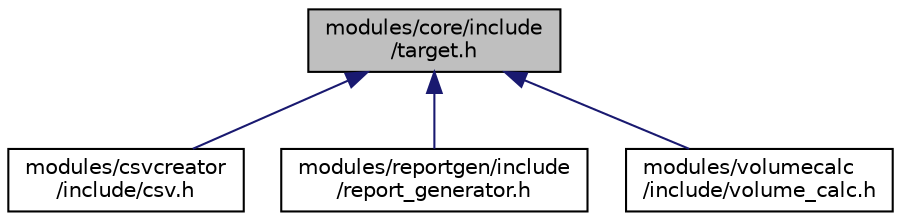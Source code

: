 digraph "modules/core/include/target.h"
{
  edge [fontname="Helvetica",fontsize="10",labelfontname="Helvetica",labelfontsize="10"];
  node [fontname="Helvetica",fontsize="10",shape=record];
  Node1 [label="modules/core/include\l/target.h",height=0.2,width=0.4,color="black", fillcolor="grey75", style="filled" fontcolor="black"];
  Node1 -> Node2 [dir="back",color="midnightblue",fontsize="10",style="solid",fontname="Helvetica"];
  Node2 [label="modules/csvcreator\l/include/csv.h",height=0.2,width=0.4,color="black", fillcolor="white", style="filled",URL="$csv_8h.html",tooltip="Module for creating formatting csv files to store target data. "];
  Node1 -> Node3 [dir="back",color="midnightblue",fontsize="10",style="solid",fontname="Helvetica"];
  Node3 [label="modules/reportgen/include\l/report_generator.h",height=0.2,width=0.4,color="black", fillcolor="white", style="filled",URL="$report__generator_8h.html",tooltip="Module for generating a document containing result data and extrapolated information. "];
  Node1 -> Node4 [dir="back",color="midnightblue",fontsize="10",style="solid",fontname="Helvetica"];
  Node4 [label="modules/volumecalc\l/include/volume_calc.h",height=0.2,width=0.4,color="black", fillcolor="white", style="filled",URL="$volume__calc_8h.html",tooltip="Module for calculating the volume of a target. "];
}
